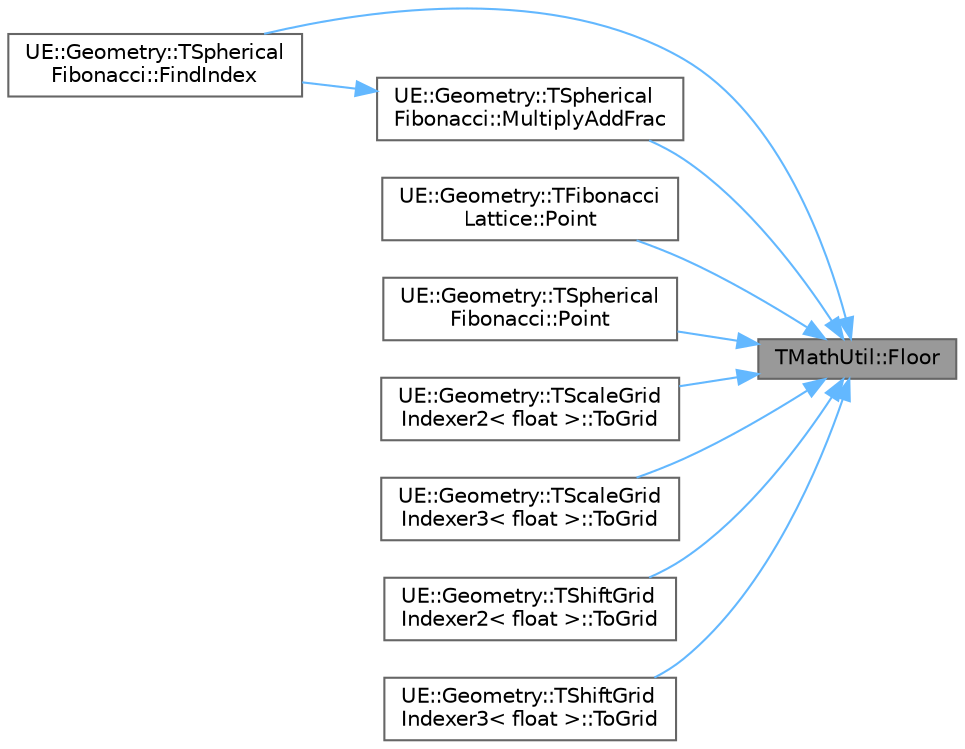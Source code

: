 digraph "TMathUtil::Floor"
{
 // INTERACTIVE_SVG=YES
 // LATEX_PDF_SIZE
  bgcolor="transparent";
  edge [fontname=Helvetica,fontsize=10,labelfontname=Helvetica,labelfontsize=10];
  node [fontname=Helvetica,fontsize=10,shape=box,height=0.2,width=0.4];
  rankdir="RL";
  Node1 [id="Node000001",label="TMathUtil::Floor",height=0.2,width=0.4,color="gray40", fillcolor="grey60", style="filled", fontcolor="black",tooltip=" "];
  Node1 -> Node2 [id="edge1_Node000001_Node000002",dir="back",color="steelblue1",style="solid",tooltip=" "];
  Node2 [id="Node000002",label="UE::Geometry::TSpherical\lFibonacci::FindIndex",height=0.2,width=0.4,color="grey40", fillcolor="white", style="filled",URL="$d7/d5a/classUE_1_1Geometry_1_1TSphericalFibonacci.html#a0a8a1d68a7a4c7dbf6713d27c18ae437",tooltip=" "];
  Node1 -> Node3 [id="edge2_Node000001_Node000003",dir="back",color="steelblue1",style="solid",tooltip=" "];
  Node3 [id="Node000003",label="UE::Geometry::TSpherical\lFibonacci::MultiplyAddFrac",height=0.2,width=0.4,color="grey40", fillcolor="white", style="filled",URL="$d7/d5a/classUE_1_1Geometry_1_1TSphericalFibonacci.html#acca0d96e70c709884b4d8e377fda567a",tooltip=" "];
  Node3 -> Node2 [id="edge3_Node000003_Node000002",dir="back",color="steelblue1",style="solid",tooltip=" "];
  Node1 -> Node4 [id="edge4_Node000001_Node000004",dir="back",color="steelblue1",style="solid",tooltip=" "];
  Node4 [id="Node000004",label="UE::Geometry::TFibonacci\lLattice::Point",height=0.2,width=0.4,color="grey40", fillcolor="white", style="filled",URL="$de/d3d/classUE_1_1Geometry_1_1TFibonacciLattice.html#ae8dcb29fff213be74b9268c50dc4bf97",tooltip=" "];
  Node1 -> Node5 [id="edge5_Node000001_Node000005",dir="back",color="steelblue1",style="solid",tooltip=" "];
  Node5 [id="Node000005",label="UE::Geometry::TSpherical\lFibonacci::Point",height=0.2,width=0.4,color="grey40", fillcolor="white", style="filled",URL="$d7/d5a/classUE_1_1Geometry_1_1TSphericalFibonacci.html#a29042b90aa04106488e10acbf0d00bfa",tooltip=" "];
  Node1 -> Node6 [id="edge6_Node000001_Node000006",dir="back",color="steelblue1",style="solid",tooltip=" "];
  Node6 [id="Node000006",label="UE::Geometry::TScaleGrid\lIndexer2\< float \>::ToGrid",height=0.2,width=0.4,color="grey40", fillcolor="white", style="filled",URL="$dd/d59/structUE_1_1Geometry_1_1TScaleGridIndexer2.html#ac1de2bdf15b34c4fa52aded768da2484",tooltip=" "];
  Node1 -> Node7 [id="edge7_Node000001_Node000007",dir="back",color="steelblue1",style="solid",tooltip=" "];
  Node7 [id="Node000007",label="UE::Geometry::TScaleGrid\lIndexer3\< float \>::ToGrid",height=0.2,width=0.4,color="grey40", fillcolor="white", style="filled",URL="$d8/d02/structUE_1_1Geometry_1_1TScaleGridIndexer3.html#aa4feec38985ecb33f2bc2b151abff0d9",tooltip=" "];
  Node1 -> Node8 [id="edge8_Node000001_Node000008",dir="back",color="steelblue1",style="solid",tooltip=" "];
  Node8 [id="Node000008",label="UE::Geometry::TShiftGrid\lIndexer2\< float \>::ToGrid",height=0.2,width=0.4,color="grey40", fillcolor="white", style="filled",URL="$dd/dd9/structUE_1_1Geometry_1_1TShiftGridIndexer2.html#ad7bb64ccbba1eb21891825ac4fdfb215",tooltip=" "];
  Node1 -> Node9 [id="edge9_Node000001_Node000009",dir="back",color="steelblue1",style="solid",tooltip=" "];
  Node9 [id="Node000009",label="UE::Geometry::TShiftGrid\lIndexer3\< float \>::ToGrid",height=0.2,width=0.4,color="grey40", fillcolor="white", style="filled",URL="$da/db1/structUE_1_1Geometry_1_1TShiftGridIndexer3.html#a8d62995208b466b12e589ead5f08cf96",tooltip=" "];
}
